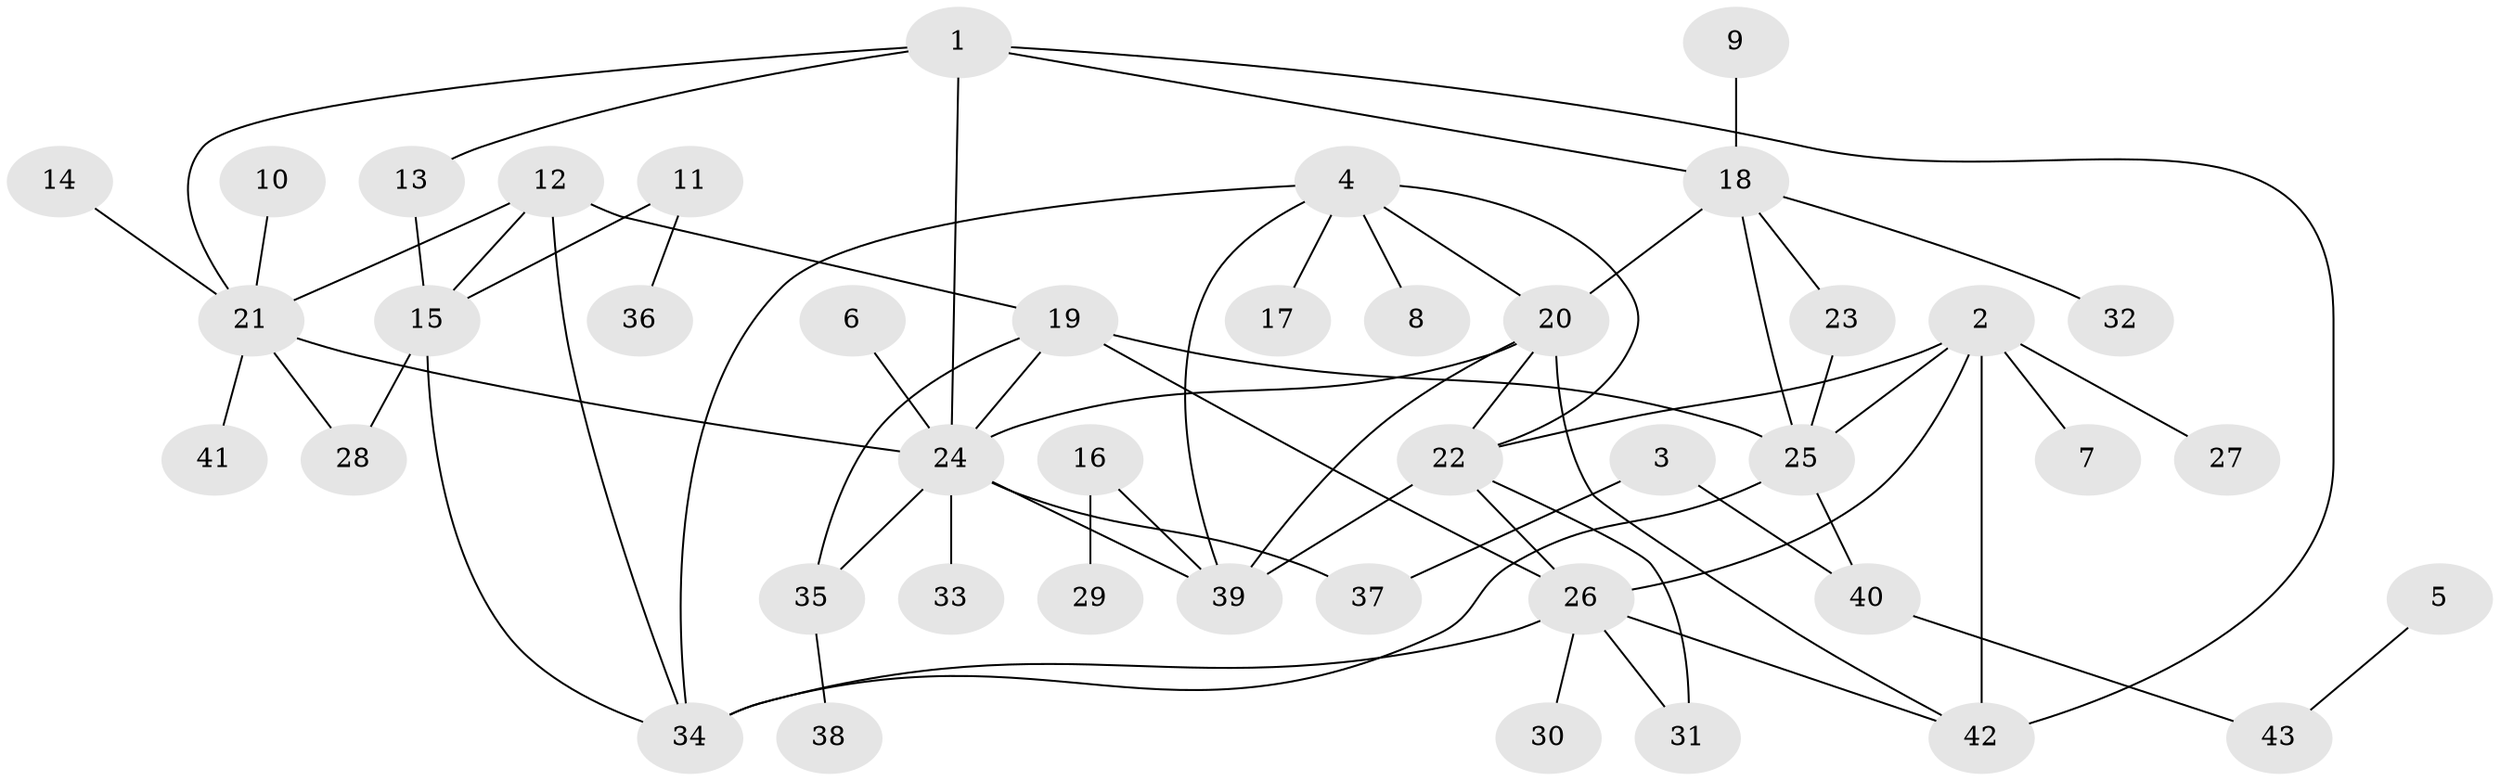 // original degree distribution, {7: 0.023255813953488372, 6: 0.06976744186046512, 4: 0.046511627906976744, 5: 0.03488372093023256, 9: 0.03488372093023256, 13: 0.011627906976744186, 3: 0.11627906976744186, 10: 0.011627906976744186, 8: 0.011627906976744186, 1: 0.47674418604651164, 2: 0.16279069767441862}
// Generated by graph-tools (version 1.1) at 2025/02/03/09/25 03:02:39]
// undirected, 43 vertices, 66 edges
graph export_dot {
graph [start="1"]
  node [color=gray90,style=filled];
  1;
  2;
  3;
  4;
  5;
  6;
  7;
  8;
  9;
  10;
  11;
  12;
  13;
  14;
  15;
  16;
  17;
  18;
  19;
  20;
  21;
  22;
  23;
  24;
  25;
  26;
  27;
  28;
  29;
  30;
  31;
  32;
  33;
  34;
  35;
  36;
  37;
  38;
  39;
  40;
  41;
  42;
  43;
  1 -- 13 [weight=1.0];
  1 -- 18 [weight=1.0];
  1 -- 21 [weight=2.0];
  1 -- 24 [weight=2.0];
  1 -- 42 [weight=1.0];
  2 -- 7 [weight=1.0];
  2 -- 22 [weight=1.0];
  2 -- 25 [weight=1.0];
  2 -- 26 [weight=2.0];
  2 -- 27 [weight=1.0];
  2 -- 42 [weight=2.0];
  3 -- 37 [weight=1.0];
  3 -- 40 [weight=1.0];
  4 -- 8 [weight=1.0];
  4 -- 17 [weight=1.0];
  4 -- 20 [weight=1.0];
  4 -- 22 [weight=1.0];
  4 -- 34 [weight=1.0];
  4 -- 39 [weight=1.0];
  5 -- 43 [weight=1.0];
  6 -- 24 [weight=1.0];
  9 -- 18 [weight=1.0];
  10 -- 21 [weight=1.0];
  11 -- 15 [weight=1.0];
  11 -- 36 [weight=1.0];
  12 -- 15 [weight=2.0];
  12 -- 19 [weight=1.0];
  12 -- 21 [weight=1.0];
  12 -- 34 [weight=2.0];
  13 -- 15 [weight=1.0];
  14 -- 21 [weight=1.0];
  15 -- 28 [weight=1.0];
  15 -- 34 [weight=1.0];
  16 -- 29 [weight=1.0];
  16 -- 39 [weight=1.0];
  18 -- 20 [weight=1.0];
  18 -- 23 [weight=2.0];
  18 -- 25 [weight=2.0];
  18 -- 32 [weight=1.0];
  19 -- 24 [weight=1.0];
  19 -- 25 [weight=1.0];
  19 -- 26 [weight=1.0];
  19 -- 35 [weight=1.0];
  20 -- 22 [weight=1.0];
  20 -- 24 [weight=2.0];
  20 -- 39 [weight=1.0];
  20 -- 42 [weight=1.0];
  21 -- 24 [weight=1.0];
  21 -- 28 [weight=1.0];
  21 -- 41 [weight=1.0];
  22 -- 26 [weight=1.0];
  22 -- 31 [weight=1.0];
  22 -- 39 [weight=1.0];
  23 -- 25 [weight=1.0];
  24 -- 33 [weight=1.0];
  24 -- 35 [weight=1.0];
  24 -- 37 [weight=1.0];
  24 -- 39 [weight=1.0];
  25 -- 34 [weight=2.0];
  25 -- 40 [weight=1.0];
  26 -- 30 [weight=1.0];
  26 -- 31 [weight=1.0];
  26 -- 34 [weight=1.0];
  26 -- 42 [weight=1.0];
  35 -- 38 [weight=1.0];
  40 -- 43 [weight=1.0];
}
